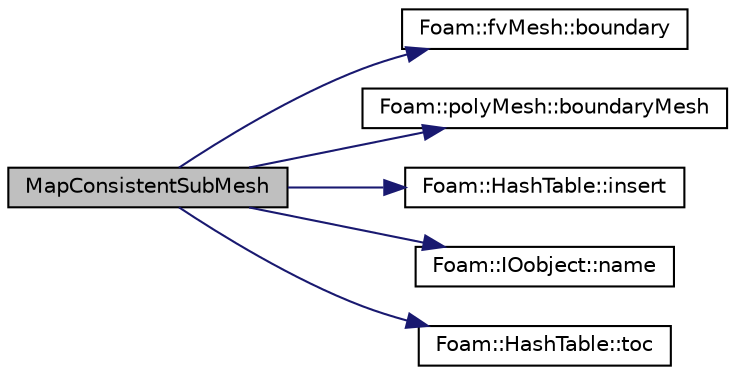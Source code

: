 digraph "MapConsistentSubMesh"
{
  bgcolor="transparent";
  edge [fontname="Helvetica",fontsize="10",labelfontname="Helvetica",labelfontsize="10"];
  node [fontname="Helvetica",fontsize="10",shape=record];
  rankdir="LR";
  Node149976 [label="MapConsistentSubMesh",height=0.2,width=0.4,color="black", fillcolor="grey75", style="filled", fontcolor="black"];
  Node149976 -> Node149977 [color="midnightblue",fontsize="10",style="solid",fontname="Helvetica"];
  Node149977 [label="Foam::fvMesh::boundary",height=0.2,width=0.4,color="black",URL="$a23593.html#a1fc8b179063cf5d6805da64ff1975126",tooltip="Return reference to boundary mesh. "];
  Node149976 -> Node149978 [color="midnightblue",fontsize="10",style="solid",fontname="Helvetica"];
  Node149978 [label="Foam::polyMesh::boundaryMesh",height=0.2,width=0.4,color="black",URL="$a28565.html#a9f2b68c134340291eda6197f47f25484",tooltip="Return boundary mesh. "];
  Node149976 -> Node149979 [color="midnightblue",fontsize="10",style="solid",fontname="Helvetica"];
  Node149979 [label="Foam::HashTable::insert",height=0.2,width=0.4,color="black",URL="$a26841.html#a5eee1e0e199ad59b9cb3916cd42156e0",tooltip="Insert a new hashedEntry. "];
  Node149976 -> Node149980 [color="midnightblue",fontsize="10",style="solid",fontname="Helvetica"];
  Node149980 [label="Foam::IOobject::name",height=0.2,width=0.4,color="black",URL="$a27249.html#acc80e00a8ac919288fb55bd14cc88bf6",tooltip="Return name. "];
  Node149976 -> Node149981 [color="midnightblue",fontsize="10",style="solid",fontname="Helvetica"];
  Node149981 [label="Foam::HashTable::toc",height=0.2,width=0.4,color="black",URL="$a26841.html#a1717015c0033bc9eed654353eed0461b",tooltip="Return the table of contents. "];
}

